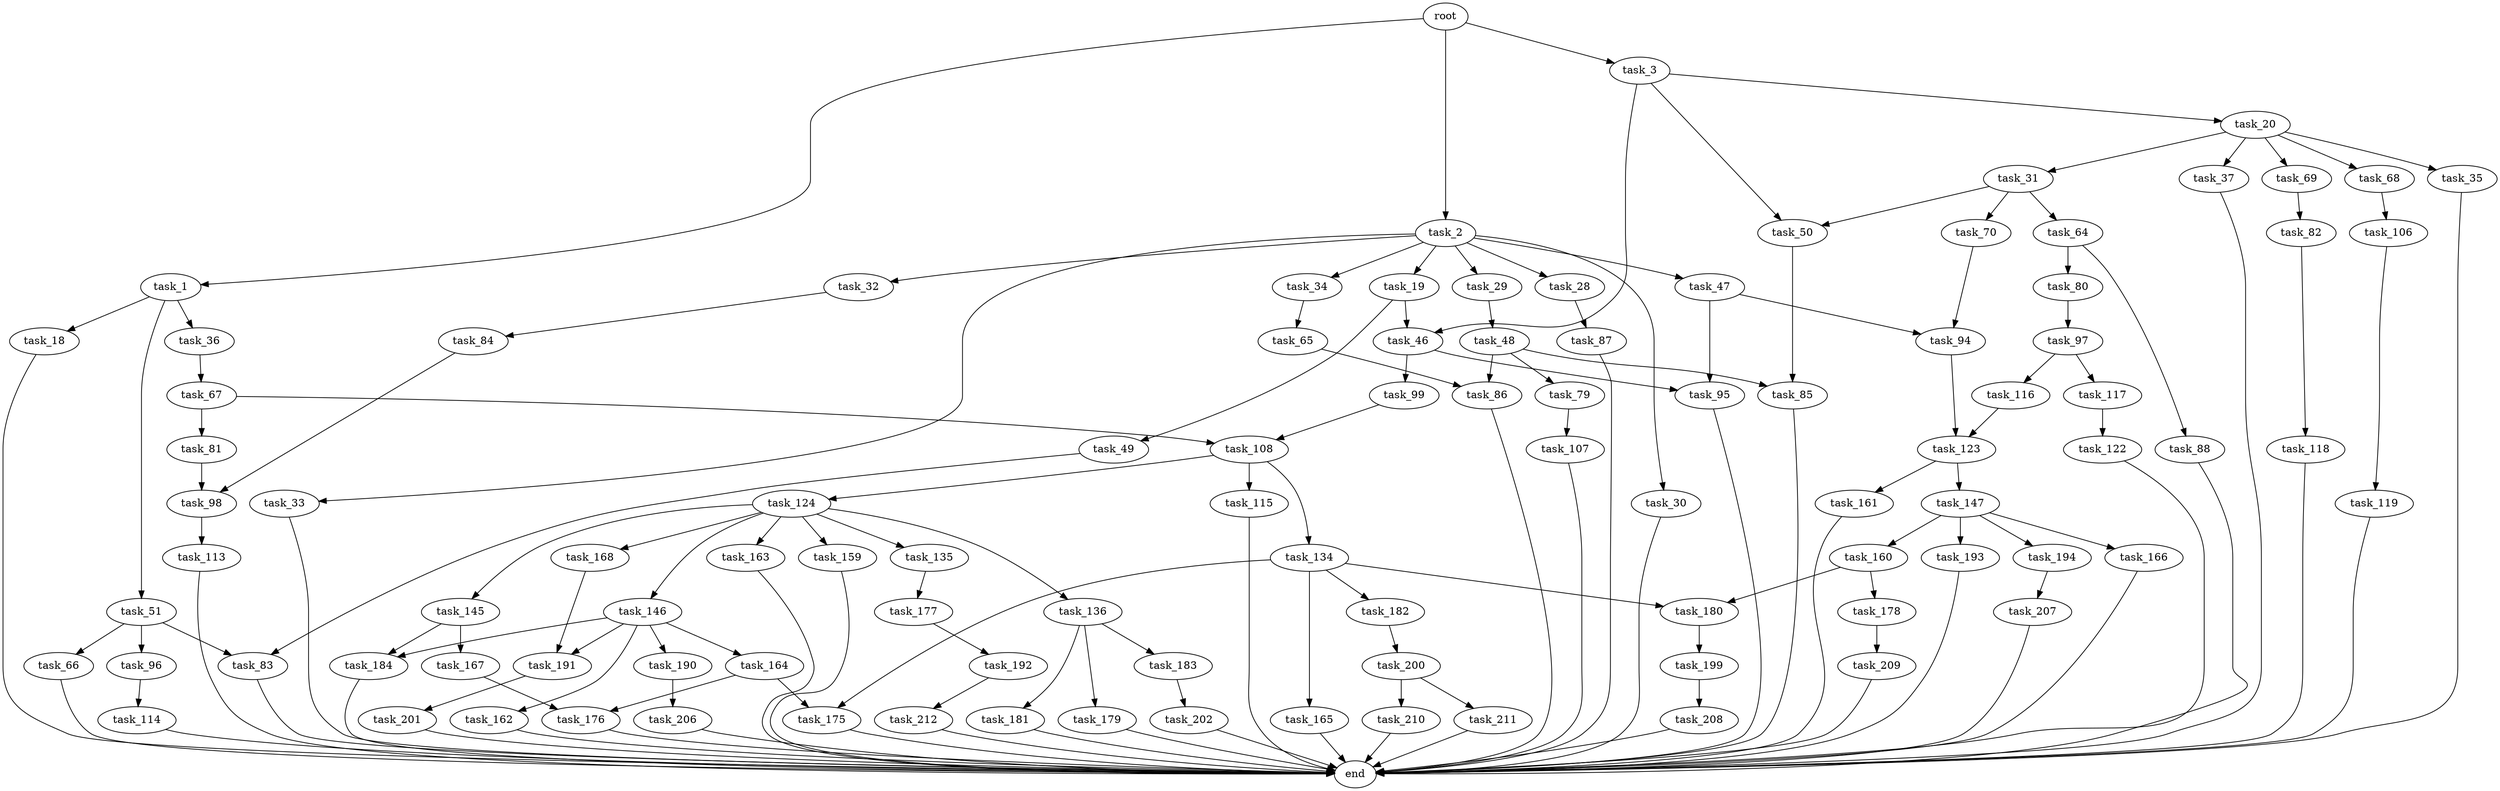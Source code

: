 digraph G {
  root [size="0.000000"];
  task_1 [size="1076128467543.000000"];
  task_2 [size="6882962695.000000"];
  task_3 [size="68719476736.000000"];
  task_18 [size="4048574536.000000"];
  task_36 [size="68719476736.000000"];
  task_51 [size="1073741824000.000000"];
  task_19 [size="107040143136.000000"];
  task_28 [size="2453374582.000000"];
  task_29 [size="4214677573.000000"];
  task_30 [size="8615811734.000000"];
  task_32 [size="218645378088.000000"];
  task_33 [size="134217728000.000000"];
  task_34 [size="3461043136.000000"];
  task_47 [size="148138194480.000000"];
  task_20 [size="782757789696.000000"];
  task_46 [size="5900913382.000000"];
  task_50 [size="368293445632.000000"];
  end [size="0.000000"];
  task_49 [size="308617302708.000000"];
  task_31 [size="40706765336.000000"];
  task_35 [size="40924097932.000000"];
  task_37 [size="7872262326.000000"];
  task_68 [size="380078116960.000000"];
  task_69 [size="337245602789.000000"];
  task_87 [size="2130320862.000000"];
  task_48 [size="10988956459.000000"];
  task_64 [size="8589934592.000000"];
  task_70 [size="30846113230.000000"];
  task_84 [size="3945694458.000000"];
  task_65 [size="368293445632.000000"];
  task_67 [size="16759185198.000000"];
  task_95 [size="1073741824000.000000"];
  task_99 [size="310210966156.000000"];
  task_94 [size="28991029248.000000"];
  task_79 [size="1134341269846.000000"];
  task_85 [size="8589934592.000000"];
  task_86 [size="7557605280.000000"];
  task_83 [size="852170437768.000000"];
  task_66 [size="28991029248.000000"];
  task_96 [size="905997425997.000000"];
  task_80 [size="549755813888.000000"];
  task_88 [size="3721868390.000000"];
  task_81 [size="23969485036.000000"];
  task_108 [size="22855527811.000000"];
  task_106 [size="2047155587.000000"];
  task_82 [size="47014489469.000000"];
  task_107 [size="28991029248.000000"];
  task_97 [size="28991029248.000000"];
  task_98 [size="68719476736.000000"];
  task_118 [size="51945157912.000000"];
  task_123 [size="44902976547.000000"];
  task_114 [size="29070338728.000000"];
  task_116 [size="28991029248.000000"];
  task_117 [size="326380129452.000000"];
  task_113 [size="143281752898.000000"];
  task_119 [size="8589934592.000000"];
  task_115 [size="8589934592.000000"];
  task_124 [size="1073741824000.000000"];
  task_134 [size="21461949420.000000"];
  task_122 [size="8589934592.000000"];
  task_147 [size="8589934592.000000"];
  task_161 [size="28991029248.000000"];
  task_135 [size="16549692542.000000"];
  task_136 [size="57314035481.000000"];
  task_145 [size="8589934592.000000"];
  task_146 [size="5865753460.000000"];
  task_159 [size="782757789696.000000"];
  task_163 [size="1180657566796.000000"];
  task_168 [size="782757789696.000000"];
  task_165 [size="28991029248.000000"];
  task_175 [size="3131569795.000000"];
  task_180 [size="82684951950.000000"];
  task_182 [size="7969785476.000000"];
  task_177 [size="426094788161.000000"];
  task_179 [size="36884307600.000000"];
  task_181 [size="1076778045756.000000"];
  task_183 [size="6610093466.000000"];
  task_167 [size="19459292107.000000"];
  task_184 [size="368293445632.000000"];
  task_162 [size="8589934592.000000"];
  task_164 [size="7759972410.000000"];
  task_190 [size="38613222596.000000"];
  task_191 [size="14085872448.000000"];
  task_160 [size="158939367492.000000"];
  task_166 [size="14441263218.000000"];
  task_193 [size="416812727027.000000"];
  task_194 [size="45216915750.000000"];
  task_178 [size="134217728000.000000"];
  task_176 [size="24737232468.000000"];
  task_192 [size="67275409270.000000"];
  task_209 [size="28991029248.000000"];
  task_199 [size="28991029248.000000"];
  task_200 [size="9291248452.000000"];
  task_202 [size="28991029248.000000"];
  task_206 [size="687311198715.000000"];
  task_201 [size="1416078165121.000000"];
  task_212 [size="231928233984.000000"];
  task_207 [size="37179689011.000000"];
  task_208 [size="173074713444.000000"];
  task_210 [size="18336849940.000000"];
  task_211 [size="1006521758934.000000"];

  root -> task_1 [size="1.000000"];
  root -> task_2 [size="1.000000"];
  root -> task_3 [size="1.000000"];
  task_1 -> task_18 [size="838860800.000000"];
  task_1 -> task_36 [size="838860800.000000"];
  task_1 -> task_51 [size="838860800.000000"];
  task_2 -> task_19 [size="411041792.000000"];
  task_2 -> task_28 [size="411041792.000000"];
  task_2 -> task_29 [size="411041792.000000"];
  task_2 -> task_30 [size="411041792.000000"];
  task_2 -> task_32 [size="411041792.000000"];
  task_2 -> task_33 [size="411041792.000000"];
  task_2 -> task_34 [size="411041792.000000"];
  task_2 -> task_47 [size="411041792.000000"];
  task_3 -> task_20 [size="134217728.000000"];
  task_3 -> task_46 [size="134217728.000000"];
  task_3 -> task_50 [size="134217728.000000"];
  task_18 -> end [size="1.000000"];
  task_36 -> task_67 [size="134217728.000000"];
  task_51 -> task_66 [size="838860800.000000"];
  task_51 -> task_83 [size="838860800.000000"];
  task_51 -> task_96 [size="838860800.000000"];
  task_19 -> task_46 [size="134217728.000000"];
  task_19 -> task_49 [size="134217728.000000"];
  task_28 -> task_87 [size="134217728.000000"];
  task_29 -> task_48 [size="134217728.000000"];
  task_30 -> end [size="1.000000"];
  task_32 -> task_84 [size="209715200.000000"];
  task_33 -> end [size="1.000000"];
  task_34 -> task_65 [size="75497472.000000"];
  task_47 -> task_94 [size="134217728.000000"];
  task_47 -> task_95 [size="134217728.000000"];
  task_20 -> task_31 [size="679477248.000000"];
  task_20 -> task_35 [size="679477248.000000"];
  task_20 -> task_37 [size="679477248.000000"];
  task_20 -> task_68 [size="679477248.000000"];
  task_20 -> task_69 [size="679477248.000000"];
  task_46 -> task_95 [size="411041792.000000"];
  task_46 -> task_99 [size="411041792.000000"];
  task_50 -> task_85 [size="411041792.000000"];
  task_49 -> task_83 [size="301989888.000000"];
  task_31 -> task_50 [size="33554432.000000"];
  task_31 -> task_64 [size="33554432.000000"];
  task_31 -> task_70 [size="33554432.000000"];
  task_35 -> end [size="1.000000"];
  task_37 -> end [size="1.000000"];
  task_68 -> task_106 [size="838860800.000000"];
  task_69 -> task_82 [size="838860800.000000"];
  task_87 -> end [size="1.000000"];
  task_48 -> task_79 [size="838860800.000000"];
  task_48 -> task_85 [size="838860800.000000"];
  task_48 -> task_86 [size="838860800.000000"];
  task_64 -> task_80 [size="33554432.000000"];
  task_64 -> task_88 [size="33554432.000000"];
  task_70 -> task_94 [size="75497472.000000"];
  task_84 -> task_98 [size="75497472.000000"];
  task_65 -> task_86 [size="411041792.000000"];
  task_67 -> task_81 [size="33554432.000000"];
  task_67 -> task_108 [size="33554432.000000"];
  task_95 -> end [size="1.000000"];
  task_99 -> task_108 [size="209715200.000000"];
  task_94 -> task_123 [size="75497472.000000"];
  task_79 -> task_107 [size="838860800.000000"];
  task_85 -> end [size="1.000000"];
  task_86 -> end [size="1.000000"];
  task_83 -> end [size="1.000000"];
  task_66 -> end [size="1.000000"];
  task_96 -> task_114 [size="679477248.000000"];
  task_80 -> task_97 [size="536870912.000000"];
  task_88 -> end [size="1.000000"];
  task_81 -> task_98 [size="411041792.000000"];
  task_108 -> task_115 [size="75497472.000000"];
  task_108 -> task_124 [size="75497472.000000"];
  task_108 -> task_134 [size="75497472.000000"];
  task_106 -> task_119 [size="33554432.000000"];
  task_82 -> task_118 [size="838860800.000000"];
  task_107 -> end [size="1.000000"];
  task_97 -> task_116 [size="75497472.000000"];
  task_97 -> task_117 [size="75497472.000000"];
  task_98 -> task_113 [size="134217728.000000"];
  task_118 -> end [size="1.000000"];
  task_123 -> task_147 [size="838860800.000000"];
  task_123 -> task_161 [size="838860800.000000"];
  task_114 -> end [size="1.000000"];
  task_116 -> task_123 [size="75497472.000000"];
  task_117 -> task_122 [size="536870912.000000"];
  task_113 -> end [size="1.000000"];
  task_119 -> end [size="1.000000"];
  task_115 -> end [size="1.000000"];
  task_124 -> task_135 [size="838860800.000000"];
  task_124 -> task_136 [size="838860800.000000"];
  task_124 -> task_145 [size="838860800.000000"];
  task_124 -> task_146 [size="838860800.000000"];
  task_124 -> task_159 [size="838860800.000000"];
  task_124 -> task_163 [size="838860800.000000"];
  task_124 -> task_168 [size="838860800.000000"];
  task_134 -> task_165 [size="75497472.000000"];
  task_134 -> task_175 [size="75497472.000000"];
  task_134 -> task_180 [size="75497472.000000"];
  task_134 -> task_182 [size="75497472.000000"];
  task_122 -> end [size="1.000000"];
  task_147 -> task_160 [size="33554432.000000"];
  task_147 -> task_166 [size="33554432.000000"];
  task_147 -> task_193 [size="33554432.000000"];
  task_147 -> task_194 [size="33554432.000000"];
  task_161 -> end [size="1.000000"];
  task_135 -> task_177 [size="301989888.000000"];
  task_136 -> task_179 [size="75497472.000000"];
  task_136 -> task_181 [size="75497472.000000"];
  task_136 -> task_183 [size="75497472.000000"];
  task_145 -> task_167 [size="33554432.000000"];
  task_145 -> task_184 [size="33554432.000000"];
  task_146 -> task_162 [size="301989888.000000"];
  task_146 -> task_164 [size="301989888.000000"];
  task_146 -> task_184 [size="301989888.000000"];
  task_146 -> task_190 [size="301989888.000000"];
  task_146 -> task_191 [size="301989888.000000"];
  task_159 -> end [size="1.000000"];
  task_163 -> end [size="1.000000"];
  task_168 -> task_191 [size="679477248.000000"];
  task_165 -> end [size="1.000000"];
  task_175 -> end [size="1.000000"];
  task_180 -> task_199 [size="75497472.000000"];
  task_182 -> task_200 [size="679477248.000000"];
  task_177 -> task_192 [size="679477248.000000"];
  task_179 -> end [size="1.000000"];
  task_181 -> end [size="1.000000"];
  task_183 -> task_202 [size="134217728.000000"];
  task_167 -> task_176 [size="679477248.000000"];
  task_184 -> end [size="1.000000"];
  task_162 -> end [size="1.000000"];
  task_164 -> task_175 [size="134217728.000000"];
  task_164 -> task_176 [size="134217728.000000"];
  task_190 -> task_206 [size="33554432.000000"];
  task_191 -> task_201 [size="536870912.000000"];
  task_160 -> task_178 [size="134217728.000000"];
  task_160 -> task_180 [size="134217728.000000"];
  task_166 -> end [size="1.000000"];
  task_193 -> end [size="1.000000"];
  task_194 -> task_207 [size="33554432.000000"];
  task_178 -> task_209 [size="209715200.000000"];
  task_176 -> end [size="1.000000"];
  task_192 -> task_212 [size="75497472.000000"];
  task_209 -> end [size="1.000000"];
  task_199 -> task_208 [size="75497472.000000"];
  task_200 -> task_210 [size="301989888.000000"];
  task_200 -> task_211 [size="301989888.000000"];
  task_202 -> end [size="1.000000"];
  task_206 -> end [size="1.000000"];
  task_201 -> end [size="1.000000"];
  task_212 -> end [size="1.000000"];
  task_207 -> end [size="1.000000"];
  task_208 -> end [size="1.000000"];
  task_210 -> end [size="1.000000"];
  task_211 -> end [size="1.000000"];
}
